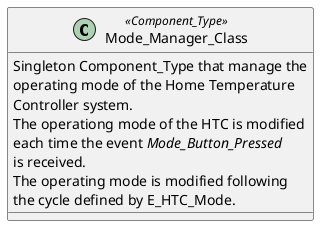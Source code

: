 @startuml

class Mode_Manager_Class <<Component_Type>>
{
  Singleton Component_Type that manage the 
  operating mode of the Home Temperature
  Controller system.
  The operationg mode of the HTC is modified
  each time the event //Mode_Button_Pressed//
  is received.
  The operating mode is modified following
  the cycle defined by E_HTC_Mode.
}

@enduml